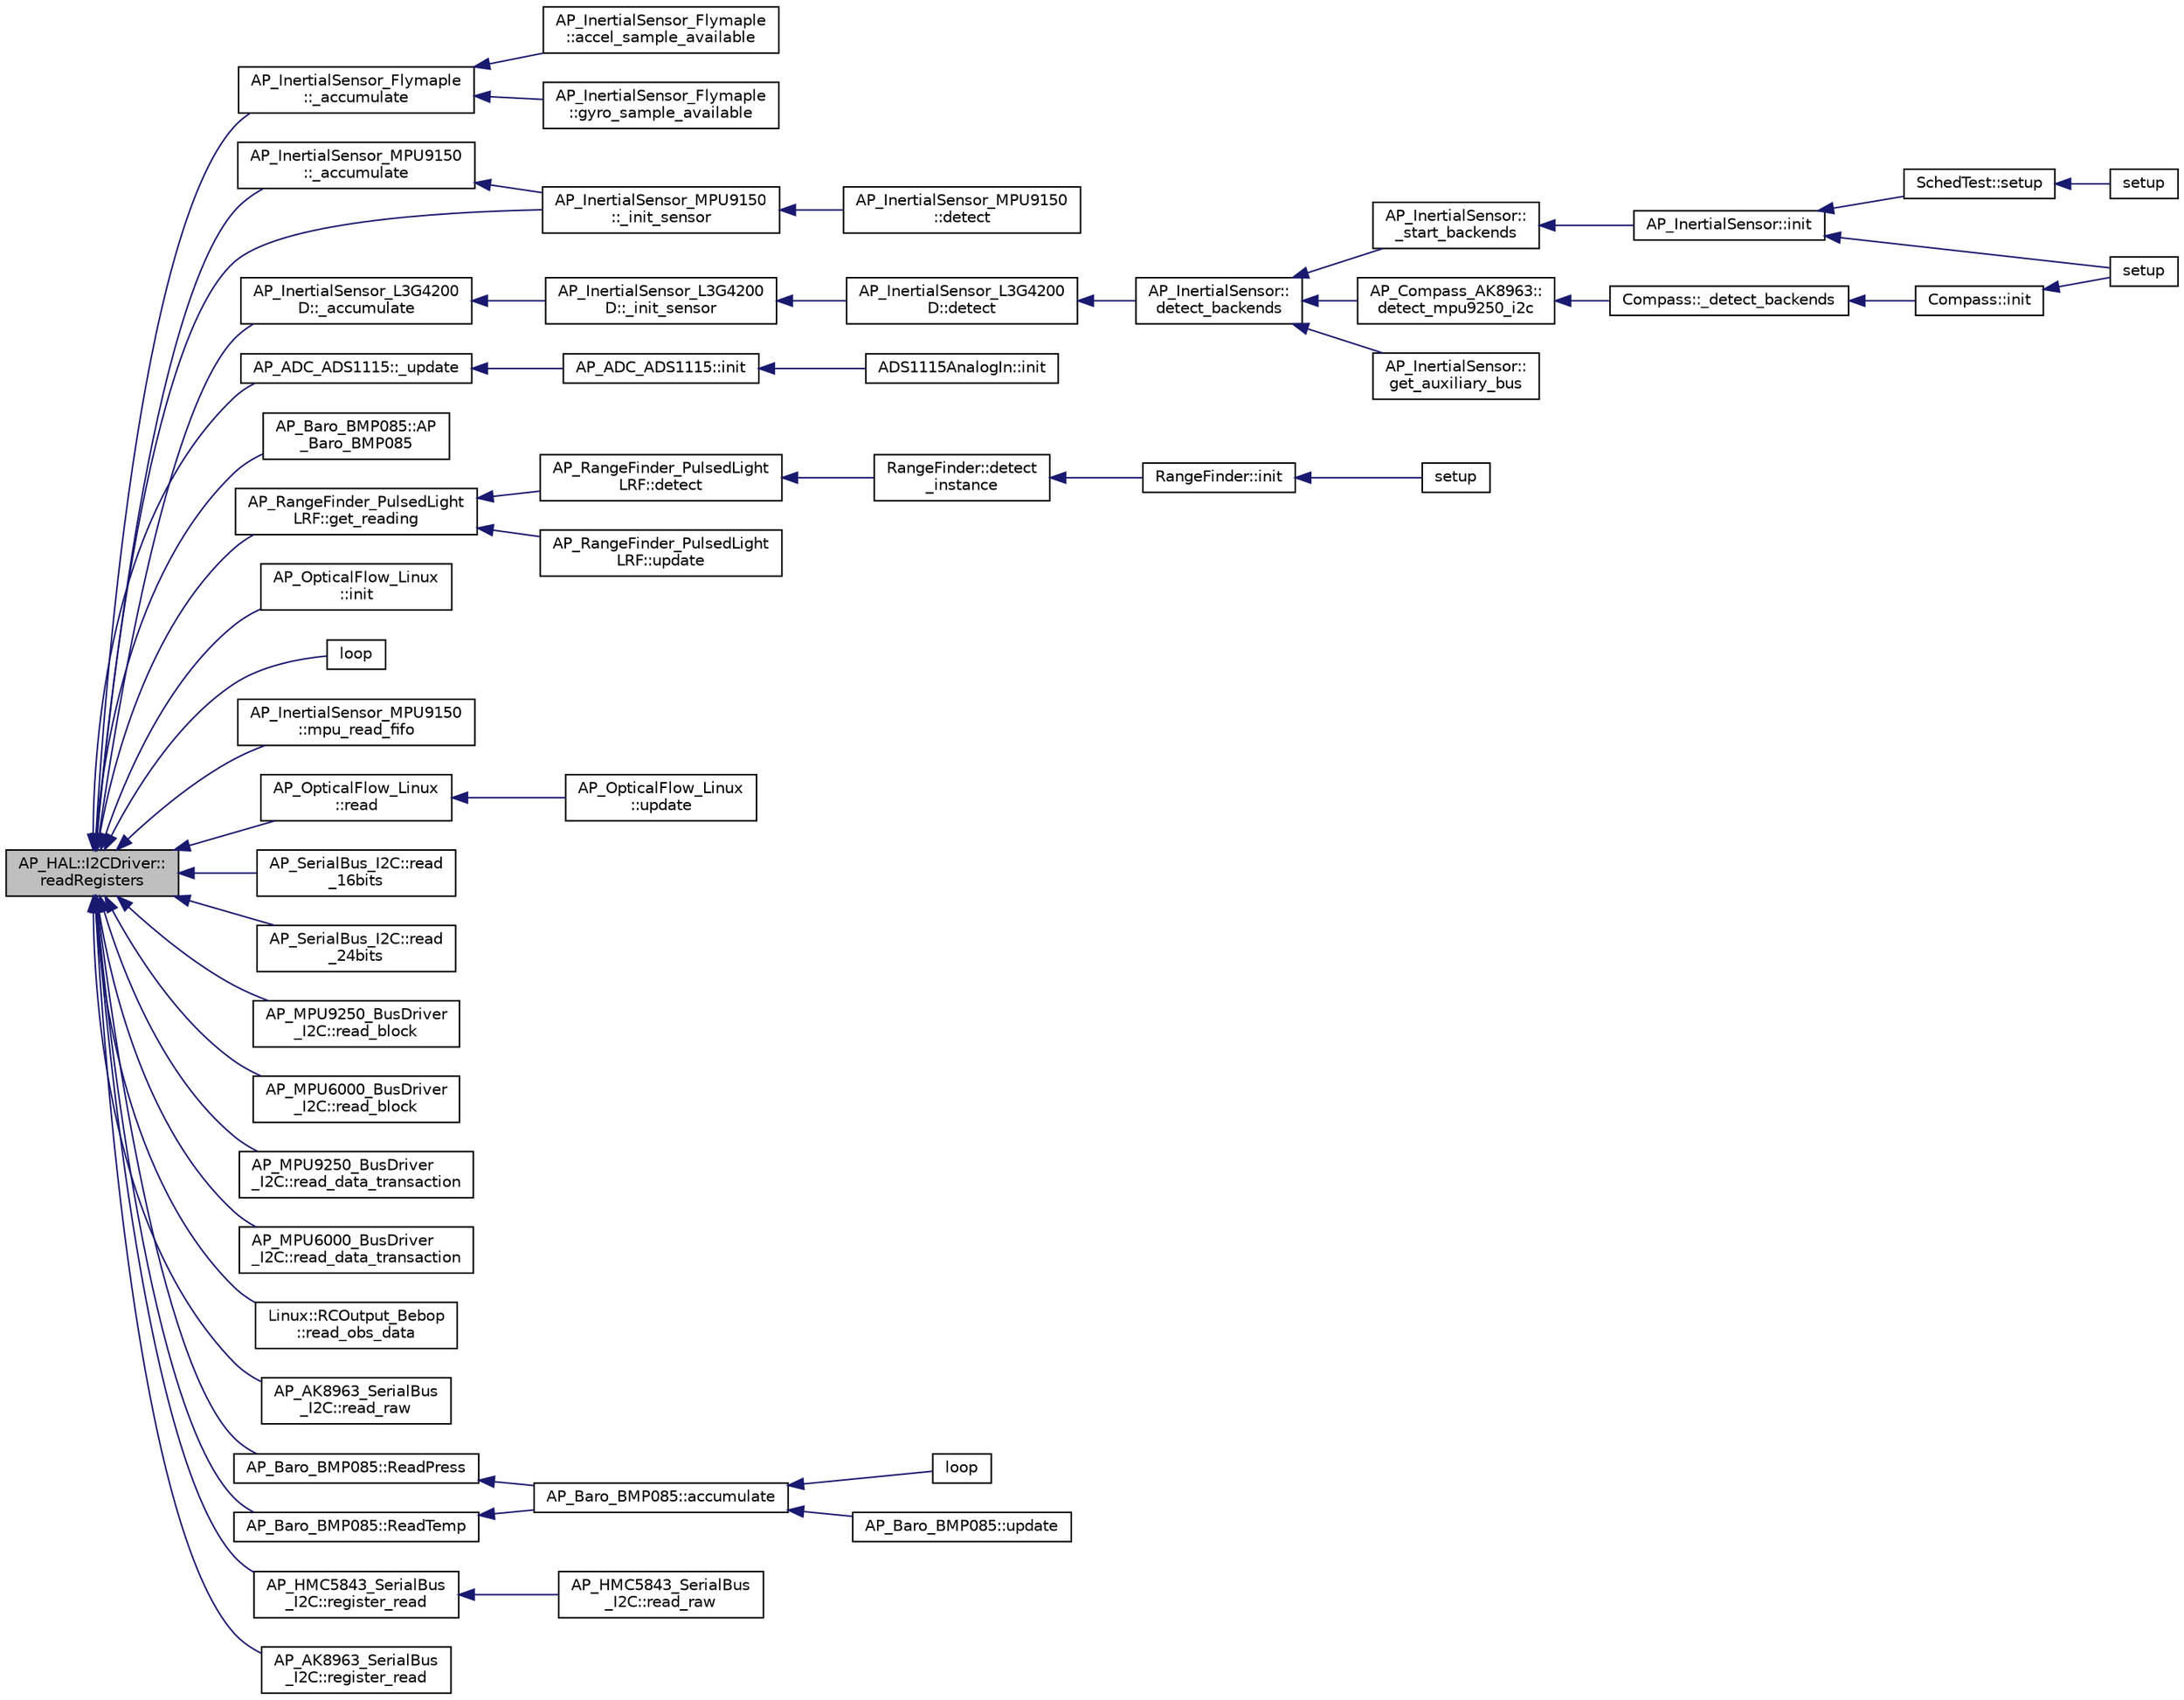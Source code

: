 digraph "AP_HAL::I2CDriver::readRegisters"
{
 // INTERACTIVE_SVG=YES
  edge [fontname="Helvetica",fontsize="10",labelfontname="Helvetica",labelfontsize="10"];
  node [fontname="Helvetica",fontsize="10",shape=record];
  rankdir="LR";
  Node1 [label="AP_HAL::I2CDriver::\lreadRegisters",height=0.2,width=0.4,color="black", fillcolor="grey75", style="filled", fontcolor="black"];
  Node1 -> Node2 [dir="back",color="midnightblue",fontsize="10",style="solid",fontname="Helvetica"];
  Node2 [label="AP_InertialSensor_Flymaple\l::_accumulate",height=0.2,width=0.4,color="black", fillcolor="white", style="filled",URL="$classAP__InertialSensor__Flymaple.html#a32d60b04ff0fb6a80961502d8f9dad12"];
  Node2 -> Node3 [dir="back",color="midnightblue",fontsize="10",style="solid",fontname="Helvetica"];
  Node3 [label="AP_InertialSensor_Flymaple\l::accel_sample_available",height=0.2,width=0.4,color="black", fillcolor="white", style="filled",URL="$classAP__InertialSensor__Flymaple.html#acabcad15c670bdc2abd47717f2aa247d"];
  Node2 -> Node4 [dir="back",color="midnightblue",fontsize="10",style="solid",fontname="Helvetica"];
  Node4 [label="AP_InertialSensor_Flymaple\l::gyro_sample_available",height=0.2,width=0.4,color="black", fillcolor="white", style="filled",URL="$classAP__InertialSensor__Flymaple.html#a230a816a3d10d0f4a2e6135eca4a8613"];
  Node1 -> Node5 [dir="back",color="midnightblue",fontsize="10",style="solid",fontname="Helvetica"];
  Node5 [label="AP_InertialSensor_MPU9150\l::_accumulate",height=0.2,width=0.4,color="black", fillcolor="white", style="filled",URL="$classAP__InertialSensor__MPU9150.html#aabb66a96ba3568bc39fcb2ed8381e06d",tooltip="Accumulate values from accels and gyros. "];
  Node5 -> Node6 [dir="back",color="midnightblue",fontsize="10",style="solid",fontname="Helvetica"];
  Node6 [label="AP_InertialSensor_MPU9150\l::_init_sensor",height=0.2,width=0.4,color="black", fillcolor="white", style="filled",URL="$classAP__InertialSensor__MPU9150.html#a5d916ede262de822fd6ab45c93e036ae"];
  Node6 -> Node7 [dir="back",color="midnightblue",fontsize="10",style="solid",fontname="Helvetica"];
  Node7 [label="AP_InertialSensor_MPU9150\l::detect",height=0.2,width=0.4,color="black", fillcolor="white", style="filled",URL="$classAP__InertialSensor__MPU9150.html#a5ccaed9383c0dd4ba0450d690f2284b7"];
  Node1 -> Node8 [dir="back",color="midnightblue",fontsize="10",style="solid",fontname="Helvetica"];
  Node8 [label="AP_InertialSensor_L3G4200\lD::_accumulate",height=0.2,width=0.4,color="black", fillcolor="white", style="filled",URL="$classAP__InertialSensor__L3G4200D.html#a098ecca44fb9347a42c12de1abdbc777"];
  Node8 -> Node9 [dir="back",color="midnightblue",fontsize="10",style="solid",fontname="Helvetica"];
  Node9 [label="AP_InertialSensor_L3G4200\lD::_init_sensor",height=0.2,width=0.4,color="black", fillcolor="white", style="filled",URL="$classAP__InertialSensor__L3G4200D.html#ab760fee272b11822568d94d55734d2f2"];
  Node9 -> Node10 [dir="back",color="midnightblue",fontsize="10",style="solid",fontname="Helvetica"];
  Node10 [label="AP_InertialSensor_L3G4200\lD::detect",height=0.2,width=0.4,color="black", fillcolor="white", style="filled",URL="$classAP__InertialSensor__L3G4200D.html#a703c8cb7bc62f267094a027bb43da4f6"];
  Node10 -> Node11 [dir="back",color="midnightblue",fontsize="10",style="solid",fontname="Helvetica"];
  Node11 [label="AP_InertialSensor::\ldetect_backends",height=0.2,width=0.4,color="black", fillcolor="white", style="filled",URL="$classAP__InertialSensor.html#a8967734e82a4f472c6d8ddd8db656804"];
  Node11 -> Node12 [dir="back",color="midnightblue",fontsize="10",style="solid",fontname="Helvetica"];
  Node12 [label="AP_InertialSensor::\l_start_backends",height=0.2,width=0.4,color="black", fillcolor="white", style="filled",URL="$classAP__InertialSensor.html#a9949b7e301b0d7a5f3e59385d2e8d97a"];
  Node12 -> Node13 [dir="back",color="midnightblue",fontsize="10",style="solid",fontname="Helvetica"];
  Node13 [label="AP_InertialSensor::init",height=0.2,width=0.4,color="black", fillcolor="white", style="filled",URL="$classAP__InertialSensor.html#ab1cdd1c7cc2a0a2631e5deadfc960e80"];
  Node13 -> Node14 [dir="back",color="midnightblue",fontsize="10",style="solid",fontname="Helvetica"];
  Node14 [label="SchedTest::setup",height=0.2,width=0.4,color="black", fillcolor="white", style="filled",URL="$classSchedTest.html#ae9afb73f76391e34d47286a516fe5292"];
  Node14 -> Node15 [dir="back",color="midnightblue",fontsize="10",style="solid",fontname="Helvetica"];
  Node15 [label="setup",height=0.2,width=0.4,color="black", fillcolor="white", style="filled",URL="$Scheduler__test_8cpp.html#a7dfd9b79bc5a37d7df40207afbc5431f"];
  Node13 -> Node16 [dir="back",color="midnightblue",fontsize="10",style="solid",fontname="Helvetica"];
  Node16 [label="setup",height=0.2,width=0.4,color="black", fillcolor="white", style="filled",URL="$AHRS__Test_8cpp.html#a7dfd9b79bc5a37d7df40207afbc5431f"];
  Node11 -> Node17 [dir="back",color="midnightblue",fontsize="10",style="solid",fontname="Helvetica"];
  Node17 [label="AP_Compass_AK8963::\ldetect_mpu9250_i2c",height=0.2,width=0.4,color="black", fillcolor="white", style="filled",URL="$classAP__Compass__AK8963.html#a0d77d55639011a39fa39a3fbfb11b9be"];
  Node17 -> Node18 [dir="back",color="midnightblue",fontsize="10",style="solid",fontname="Helvetica"];
  Node18 [label="Compass::_detect_backends",height=0.2,width=0.4,color="black", fillcolor="white", style="filled",URL="$classCompass.html#a1c48170d8c8966b22fb150b1634443ec"];
  Node18 -> Node19 [dir="back",color="midnightblue",fontsize="10",style="solid",fontname="Helvetica"];
  Node19 [label="Compass::init",height=0.2,width=0.4,color="black", fillcolor="white", style="filled",URL="$classCompass.html#a190aefc281aba88c7b16e4fc58035c5e"];
  Node19 -> Node16 [dir="back",color="midnightblue",fontsize="10",style="solid",fontname="Helvetica"];
  Node11 -> Node20 [dir="back",color="midnightblue",fontsize="10",style="solid",fontname="Helvetica"];
  Node20 [label="AP_InertialSensor::\lget_auxiliary_bus",height=0.2,width=0.4,color="black", fillcolor="white", style="filled",URL="$classAP__InertialSensor.html#ad649def5689aecaebca16cf910d77fd8"];
  Node1 -> Node6 [dir="back",color="midnightblue",fontsize="10",style="solid",fontname="Helvetica"];
  Node1 -> Node21 [dir="back",color="midnightblue",fontsize="10",style="solid",fontname="Helvetica"];
  Node21 [label="AP_ADC_ADS1115::_update",height=0.2,width=0.4,color="black", fillcolor="white", style="filled",URL="$classAP__ADC__ADS1115.html#a1c523a000d6cb67770e04e3821cc54b3"];
  Node21 -> Node22 [dir="back",color="midnightblue",fontsize="10",style="solid",fontname="Helvetica"];
  Node22 [label="AP_ADC_ADS1115::init",height=0.2,width=0.4,color="black", fillcolor="white", style="filled",URL="$classAP__ADC__ADS1115.html#ab9dda3a5715a514b78effc0164e6a1c9"];
  Node22 -> Node23 [dir="back",color="midnightblue",fontsize="10",style="solid",fontname="Helvetica"];
  Node23 [label="ADS1115AnalogIn::init",height=0.2,width=0.4,color="black", fillcolor="white", style="filled",URL="$classADS1115AnalogIn.html#a097f6749a1cd350eb97c3e52601edf02"];
  Node1 -> Node24 [dir="back",color="midnightblue",fontsize="10",style="solid",fontname="Helvetica"];
  Node24 [label="AP_Baro_BMP085::AP\l_Baro_BMP085",height=0.2,width=0.4,color="black", fillcolor="white", style="filled",URL="$classAP__Baro__BMP085.html#a2391b8ea8db43eed0d79e419798e747f"];
  Node1 -> Node25 [dir="back",color="midnightblue",fontsize="10",style="solid",fontname="Helvetica"];
  Node25 [label="AP_RangeFinder_PulsedLight\lLRF::get_reading",height=0.2,width=0.4,color="black", fillcolor="white", style="filled",URL="$classAP__RangeFinder__PulsedLightLRF.html#a51ff133034bca6db07bbf0792e3df4c2"];
  Node25 -> Node26 [dir="back",color="midnightblue",fontsize="10",style="solid",fontname="Helvetica"];
  Node26 [label="AP_RangeFinder_PulsedLight\lLRF::detect",height=0.2,width=0.4,color="black", fillcolor="white", style="filled",URL="$classAP__RangeFinder__PulsedLightLRF.html#a12f05561023eacee38730a22aeaef09c"];
  Node26 -> Node27 [dir="back",color="midnightblue",fontsize="10",style="solid",fontname="Helvetica"];
  Node27 [label="RangeFinder::detect\l_instance",height=0.2,width=0.4,color="black", fillcolor="white", style="filled",URL="$classRangeFinder.html#a7f7f9dce880eb37d53df67cba39bdda9"];
  Node27 -> Node28 [dir="back",color="midnightblue",fontsize="10",style="solid",fontname="Helvetica"];
  Node28 [label="RangeFinder::init",height=0.2,width=0.4,color="black", fillcolor="white", style="filled",URL="$classRangeFinder.html#a1c2d6a488e35a856814b5d48ca3d5d9e"];
  Node28 -> Node29 [dir="back",color="midnightblue",fontsize="10",style="solid",fontname="Helvetica"];
  Node29 [label="setup",height=0.2,width=0.4,color="black", fillcolor="white", style="filled",URL="$RFIND__test_8cpp.html#a4fc01d736fe50cf5b977f755b675f11d"];
  Node25 -> Node30 [dir="back",color="midnightblue",fontsize="10",style="solid",fontname="Helvetica"];
  Node30 [label="AP_RangeFinder_PulsedLight\lLRF::update",height=0.2,width=0.4,color="black", fillcolor="white", style="filled",URL="$classAP__RangeFinder__PulsedLightLRF.html#ac465541eac74267f6dc1fa06d0301aa4"];
  Node1 -> Node31 [dir="back",color="midnightblue",fontsize="10",style="solid",fontname="Helvetica"];
  Node31 [label="AP_OpticalFlow_Linux\l::init",height=0.2,width=0.4,color="black", fillcolor="white", style="filled",URL="$classAP__OpticalFlow__Linux.html#ab814147c3e30f09c093c609b8d16357a"];
  Node1 -> Node32 [dir="back",color="midnightblue",fontsize="10",style="solid",fontname="Helvetica"];
  Node32 [label="loop",height=0.2,width=0.4,color="black", fillcolor="white", style="filled",URL="$I2CDriver__HMC5883L_8cpp.html#afe461d27b9c48d5921c00d521181f12f"];
  Node1 -> Node33 [dir="back",color="midnightblue",fontsize="10",style="solid",fontname="Helvetica"];
  Node33 [label="AP_InertialSensor_MPU9150\l::mpu_read_fifo",height=0.2,width=0.4,color="black", fillcolor="white", style="filled",URL="$classAP__InertialSensor__MPU9150.html#a4ffc7c830891e19a289795dc80886b42",tooltip="Get one packet from the FIFO. If sensors does not contain a particular sensor, disregard the data ret..."];
  Node1 -> Node34 [dir="back",color="midnightblue",fontsize="10",style="solid",fontname="Helvetica"];
  Node34 [label="AP_OpticalFlow_Linux\l::read",height=0.2,width=0.4,color="black", fillcolor="white", style="filled",URL="$classAP__OpticalFlow__Linux.html#a167ad31d30f5da5b132cb11337083eab"];
  Node34 -> Node35 [dir="back",color="midnightblue",fontsize="10",style="solid",fontname="Helvetica"];
  Node35 [label="AP_OpticalFlow_Linux\l::update",height=0.2,width=0.4,color="black", fillcolor="white", style="filled",URL="$classAP__OpticalFlow__Linux.html#a88800d4451ce550131031a4629a0c57a"];
  Node1 -> Node36 [dir="back",color="midnightblue",fontsize="10",style="solid",fontname="Helvetica"];
  Node36 [label="AP_SerialBus_I2C::read\l_16bits",height=0.2,width=0.4,color="black", fillcolor="white", style="filled",URL="$classAP__SerialBus__I2C.html#a326c9da80109149da119bb5155088323"];
  Node1 -> Node37 [dir="back",color="midnightblue",fontsize="10",style="solid",fontname="Helvetica"];
  Node37 [label="AP_SerialBus_I2C::read\l_24bits",height=0.2,width=0.4,color="black", fillcolor="white", style="filled",URL="$classAP__SerialBus__I2C.html#aee429d7b14e2539a2eb80d51978d82dd"];
  Node1 -> Node38 [dir="back",color="midnightblue",fontsize="10",style="solid",fontname="Helvetica"];
  Node38 [label="AP_MPU9250_BusDriver\l_I2C::read_block",height=0.2,width=0.4,color="black", fillcolor="white", style="filled",URL="$classAP__MPU9250__BusDriver__I2C.html#aaf131dac144936188d11f1f7c6b2f82c"];
  Node1 -> Node39 [dir="back",color="midnightblue",fontsize="10",style="solid",fontname="Helvetica"];
  Node39 [label="AP_MPU6000_BusDriver\l_I2C::read_block",height=0.2,width=0.4,color="black", fillcolor="white", style="filled",URL="$classAP__MPU6000__BusDriver__I2C.html#a79972962539a6d9066d99b7d16b65695"];
  Node1 -> Node40 [dir="back",color="midnightblue",fontsize="10",style="solid",fontname="Helvetica"];
  Node40 [label="AP_MPU9250_BusDriver\l_I2C::read_data_transaction",height=0.2,width=0.4,color="black", fillcolor="white", style="filled",URL="$classAP__MPU9250__BusDriver__I2C.html#aa671dd14110b05af92525e9fb7d51a27"];
  Node1 -> Node41 [dir="back",color="midnightblue",fontsize="10",style="solid",fontname="Helvetica"];
  Node41 [label="AP_MPU6000_BusDriver\l_I2C::read_data_transaction",height=0.2,width=0.4,color="black", fillcolor="white", style="filled",URL="$classAP__MPU6000__BusDriver__I2C.html#ae293c49adb4c236009abf0adfd258c6a"];
  Node1 -> Node42 [dir="back",color="midnightblue",fontsize="10",style="solid",fontname="Helvetica"];
  Node42 [label="Linux::RCOutput_Bebop\l::read_obs_data",height=0.2,width=0.4,color="black", fillcolor="white", style="filled",URL="$classLinux_1_1RCOutput__Bebop.html#a9677ebab86aaf1aa198ed78800783bd0"];
  Node1 -> Node43 [dir="back",color="midnightblue",fontsize="10",style="solid",fontname="Helvetica"];
  Node43 [label="AP_AK8963_SerialBus\l_I2C::read_raw",height=0.2,width=0.4,color="black", fillcolor="white", style="filled",URL="$classAP__AK8963__SerialBus__I2C.html#aff8790f00864901ce71df272c63fbd7b"];
  Node1 -> Node44 [dir="back",color="midnightblue",fontsize="10",style="solid",fontname="Helvetica"];
  Node44 [label="AP_Baro_BMP085::ReadPress",height=0.2,width=0.4,color="black", fillcolor="white", style="filled",URL="$classAP__Baro__BMP085.html#a18bb599496f0605476c4202c65b75b50"];
  Node44 -> Node45 [dir="back",color="midnightblue",fontsize="10",style="solid",fontname="Helvetica"];
  Node45 [label="AP_Baro_BMP085::accumulate",height=0.2,width=0.4,color="black", fillcolor="white", style="filled",URL="$classAP__Baro__BMP085.html#a17a0aef961a4ce8aa39073d889f678d6"];
  Node45 -> Node46 [dir="back",color="midnightblue",fontsize="10",style="solid",fontname="Helvetica"];
  Node46 [label="loop",height=0.2,width=0.4,color="black", fillcolor="white", style="filled",URL="$AP__Baro__BMP085__test_8cpp.html#afe461d27b9c48d5921c00d521181f12f"];
  Node45 -> Node47 [dir="back",color="midnightblue",fontsize="10",style="solid",fontname="Helvetica"];
  Node47 [label="AP_Baro_BMP085::update",height=0.2,width=0.4,color="black", fillcolor="white", style="filled",URL="$classAP__Baro__BMP085.html#a2aa3463e9e908fef68b1f5ab699f1357"];
  Node1 -> Node48 [dir="back",color="midnightblue",fontsize="10",style="solid",fontname="Helvetica"];
  Node48 [label="AP_Baro_BMP085::ReadTemp",height=0.2,width=0.4,color="black", fillcolor="white", style="filled",URL="$classAP__Baro__BMP085.html#a0ec56f9abd3f65696fe3d75209079685"];
  Node48 -> Node45 [dir="back",color="midnightblue",fontsize="10",style="solid",fontname="Helvetica"];
  Node1 -> Node49 [dir="back",color="midnightblue",fontsize="10",style="solid",fontname="Helvetica"];
  Node49 [label="AP_HMC5843_SerialBus\l_I2C::register_read",height=0.2,width=0.4,color="black", fillcolor="white", style="filled",URL="$classAP__HMC5843__SerialBus__I2C.html#a0071b162a2d915725ada6c3bc356f12c"];
  Node49 -> Node50 [dir="back",color="midnightblue",fontsize="10",style="solid",fontname="Helvetica"];
  Node50 [label="AP_HMC5843_SerialBus\l_I2C::read_raw",height=0.2,width=0.4,color="black", fillcolor="white", style="filled",URL="$classAP__HMC5843__SerialBus__I2C.html#a0aec746d5513f0091a5438e86051aa84"];
  Node1 -> Node51 [dir="back",color="midnightblue",fontsize="10",style="solid",fontname="Helvetica"];
  Node51 [label="AP_AK8963_SerialBus\l_I2C::register_read",height=0.2,width=0.4,color="black", fillcolor="white", style="filled",URL="$classAP__AK8963__SerialBus__I2C.html#ad98ce00af0e47d4f5f4f606bf61ded4a"];
}
